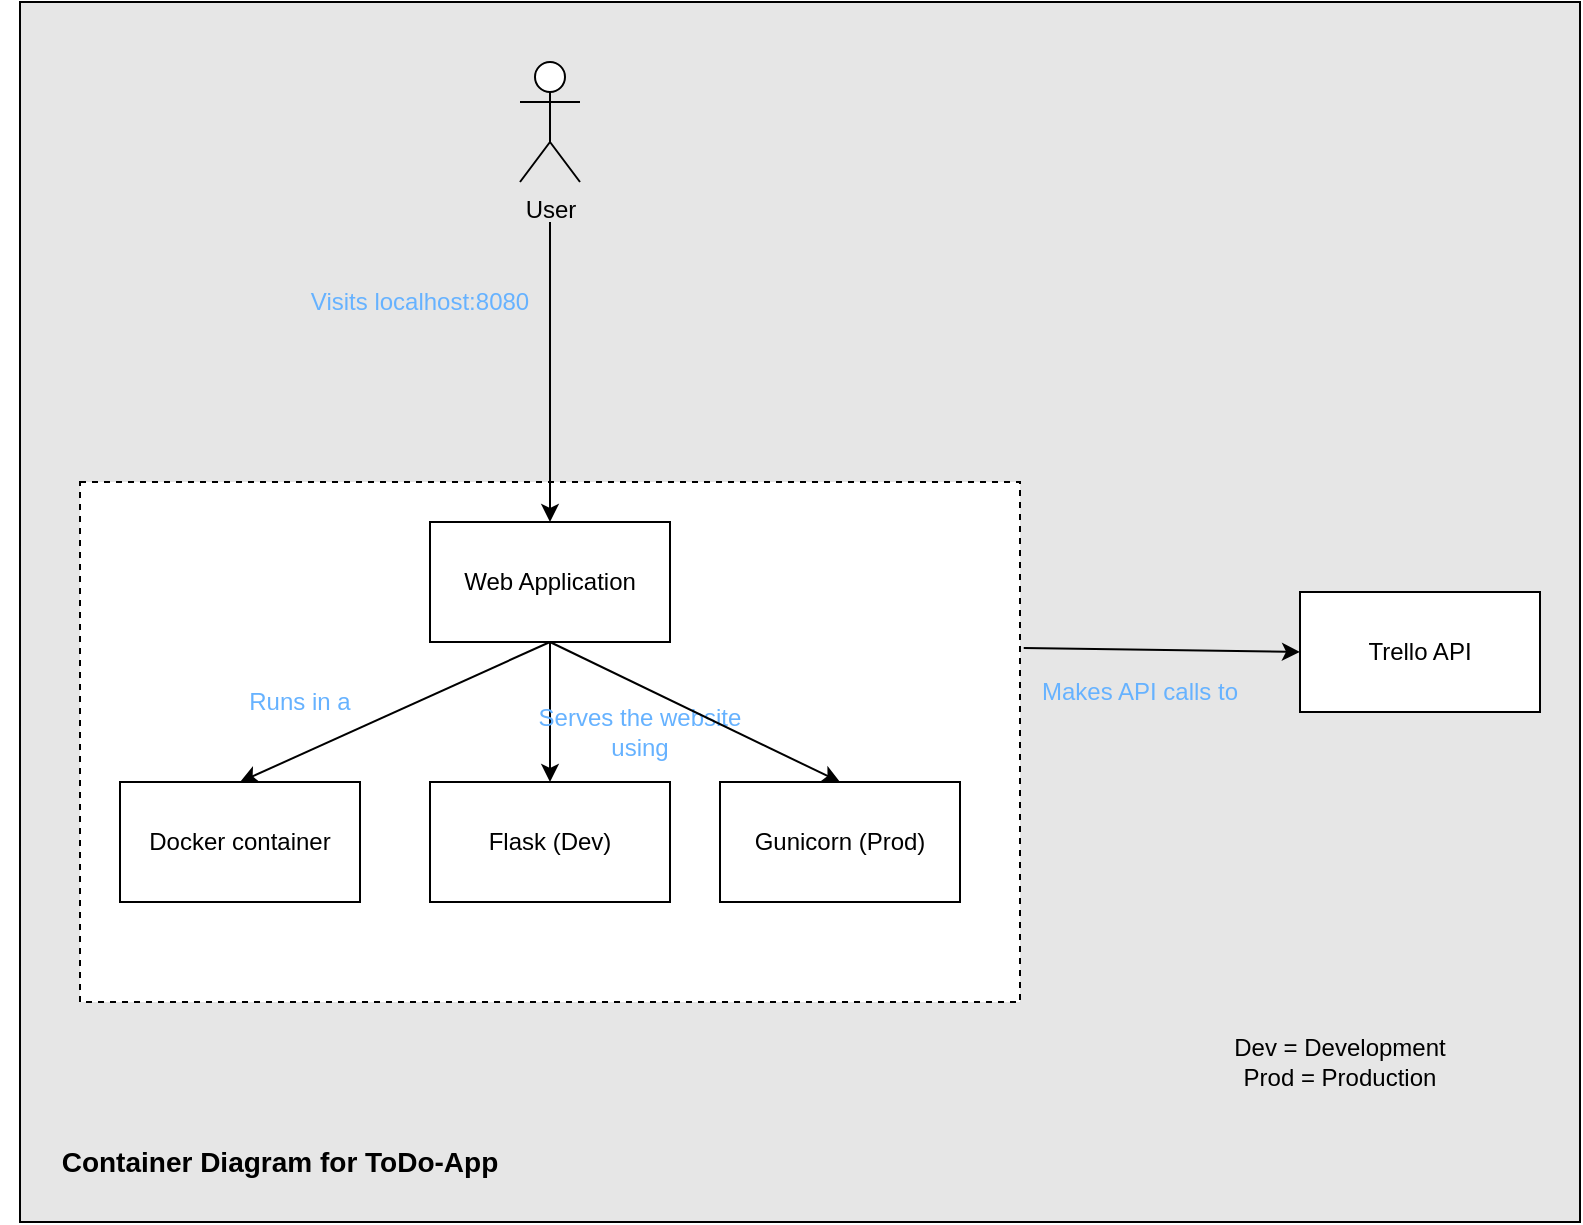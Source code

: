 <mxfile version="13.6.5">
    <diagram id="gnOqrGNXnZcqUvKDzbtE" name="Page-1">
        <mxGraphModel dx="1062" dy="900" grid="1" gridSize="10" guides="1" tooltips="1" connect="1" arrows="1" fold="1" page="1" pageScale="1" pageWidth="827" pageHeight="1169" math="0" shadow="0">
            <root>
                <mxCell id="0"/>
                <mxCell id="1" parent="0"/>
                <mxCell id="24" value="" style="rounded=0;whiteSpace=wrap;html=1;fillColor=#E6E6E6;" vertex="1" parent="1">
                    <mxGeometry x="30" y="90" width="780" height="610" as="geometry"/>
                </mxCell>
                <mxCell id="2" value="" style="rounded=0;whiteSpace=wrap;html=1;dashed=1;" vertex="1" parent="1">
                    <mxGeometry x="60" y="330" width="470" height="260" as="geometry"/>
                </mxCell>
                <mxCell id="3" value="User" style="shape=umlActor;verticalLabelPosition=bottom;verticalAlign=top;html=1;outlineConnect=0;" vertex="1" parent="1">
                    <mxGeometry x="280" y="120" width="30" height="60" as="geometry"/>
                </mxCell>
                <mxCell id="4" value="" style="endArrow=classic;html=1;entryX=0.5;entryY=0;entryDx=0;entryDy=0;" edge="1" parent="1" target="12">
                    <mxGeometry width="50" height="50" relative="1" as="geometry">
                        <mxPoint x="295" y="200" as="sourcePoint"/>
                        <mxPoint x="320" y="440" as="targetPoint"/>
                    </mxGeometry>
                </mxCell>
                <mxCell id="5" value="Visits localhost:8080" style="text;html=1;strokeColor=none;fillColor=none;align=center;verticalAlign=middle;whiteSpace=wrap;rounded=0;fontColor=#66B2FF;" vertex="1" parent="1">
                    <mxGeometry x="170" y="230" width="120" height="20" as="geometry"/>
                </mxCell>
                <mxCell id="6" value="Trello API" style="rounded=0;whiteSpace=wrap;html=1;" vertex="1" parent="1">
                    <mxGeometry x="670" y="385" width="120" height="60" as="geometry"/>
                </mxCell>
                <mxCell id="7" value="" style="endArrow=classic;html=1;entryX=0;entryY=0.5;entryDx=0;entryDy=0;exitX=1.004;exitY=0.319;exitDx=0;exitDy=0;exitPerimeter=0;" edge="1" parent="1" target="6" source="2">
                    <mxGeometry width="50" height="50" relative="1" as="geometry">
                        <mxPoint x="530" y="390" as="sourcePoint"/>
                        <mxPoint x="228.5" y="480" as="targetPoint"/>
                    </mxGeometry>
                </mxCell>
                <mxCell id="8" value="Makes API calls to" style="text;html=1;strokeColor=none;fillColor=none;align=center;verticalAlign=middle;whiteSpace=wrap;rounded=0;fontColor=#66B2FF;" vertex="1" parent="1">
                    <mxGeometry x="530" y="425" width="120" height="20" as="geometry"/>
                </mxCell>
                <mxCell id="12" value="Web Application" style="rounded=0;whiteSpace=wrap;html=1;" vertex="1" parent="1">
                    <mxGeometry x="235" y="350" width="120" height="60" as="geometry"/>
                </mxCell>
                <mxCell id="13" value="Docker container" style="rounded=0;whiteSpace=wrap;html=1;" vertex="1" parent="1">
                    <mxGeometry x="80" y="480" width="120" height="60" as="geometry"/>
                </mxCell>
                <mxCell id="14" value="" style="endArrow=classic;html=1;exitX=0.5;exitY=1;exitDx=0;exitDy=0;entryX=0.5;entryY=0;entryDx=0;entryDy=0;" edge="1" parent="1" source="12" target="13">
                    <mxGeometry width="50" height="50" relative="1" as="geometry">
                        <mxPoint x="390" y="480" as="sourcePoint"/>
                        <mxPoint x="440" y="430" as="targetPoint"/>
                    </mxGeometry>
                </mxCell>
                <mxCell id="15" value="Runs in a" style="text;html=1;strokeColor=none;fillColor=none;align=center;verticalAlign=middle;whiteSpace=wrap;rounded=0;fontColor=#66B2FF;" vertex="1" parent="1">
                    <mxGeometry x="110" y="430" width="120" height="20" as="geometry"/>
                </mxCell>
                <mxCell id="16" value="Flask (Dev)" style="rounded=0;whiteSpace=wrap;html=1;" vertex="1" parent="1">
                    <mxGeometry x="235" y="480" width="120" height="60" as="geometry"/>
                </mxCell>
                <mxCell id="17" value="" style="endArrow=classic;html=1;exitX=0.5;exitY=1;exitDx=0;exitDy=0;entryX=0.5;entryY=0;entryDx=0;entryDy=0;" edge="1" parent="1" source="12" target="16">
                    <mxGeometry width="50" height="50" relative="1" as="geometry">
                        <mxPoint x="150" y="420" as="sourcePoint"/>
                        <mxPoint x="150" y="490" as="targetPoint"/>
                    </mxGeometry>
                </mxCell>
                <mxCell id="18" value="Serves the website using" style="text;html=1;strokeColor=none;fillColor=none;align=center;verticalAlign=middle;whiteSpace=wrap;rounded=0;fontColor=#66B2FF;" vertex="1" parent="1">
                    <mxGeometry x="280" y="445" width="120" height="20" as="geometry"/>
                </mxCell>
                <mxCell id="19" value="Gunicorn (Prod)" style="rounded=0;whiteSpace=wrap;html=1;" vertex="1" parent="1">
                    <mxGeometry x="380" y="480" width="120" height="60" as="geometry"/>
                </mxCell>
                <mxCell id="20" value="" style="endArrow=classic;html=1;exitX=0.5;exitY=1;exitDx=0;exitDy=0;entryX=0.5;entryY=0;entryDx=0;entryDy=0;" edge="1" parent="1" source="12" target="19">
                    <mxGeometry width="50" height="50" relative="1" as="geometry">
                        <mxPoint x="305" y="420" as="sourcePoint"/>
                        <mxPoint x="280" y="490" as="targetPoint"/>
                    </mxGeometry>
                </mxCell>
                <mxCell id="21" value="Dev = Development&lt;br&gt;Prod = Production" style="text;html=1;strokeColor=none;fillColor=none;align=center;verticalAlign=middle;whiteSpace=wrap;rounded=0;" vertex="1" parent="1">
                    <mxGeometry x="610" y="610" width="160" height="20" as="geometry"/>
                </mxCell>
                <mxCell id="25" value="Container Diagram for ToDo-App" style="text;html=1;strokeColor=none;fillColor=none;align=center;verticalAlign=middle;whiteSpace=wrap;rounded=0;fontStyle=1;fontSize=14;" vertex="1" parent="1">
                    <mxGeometry x="20" y="670" width="280" as="geometry"/>
                </mxCell>
            </root>
        </mxGraphModel>
    </diagram>
</mxfile>